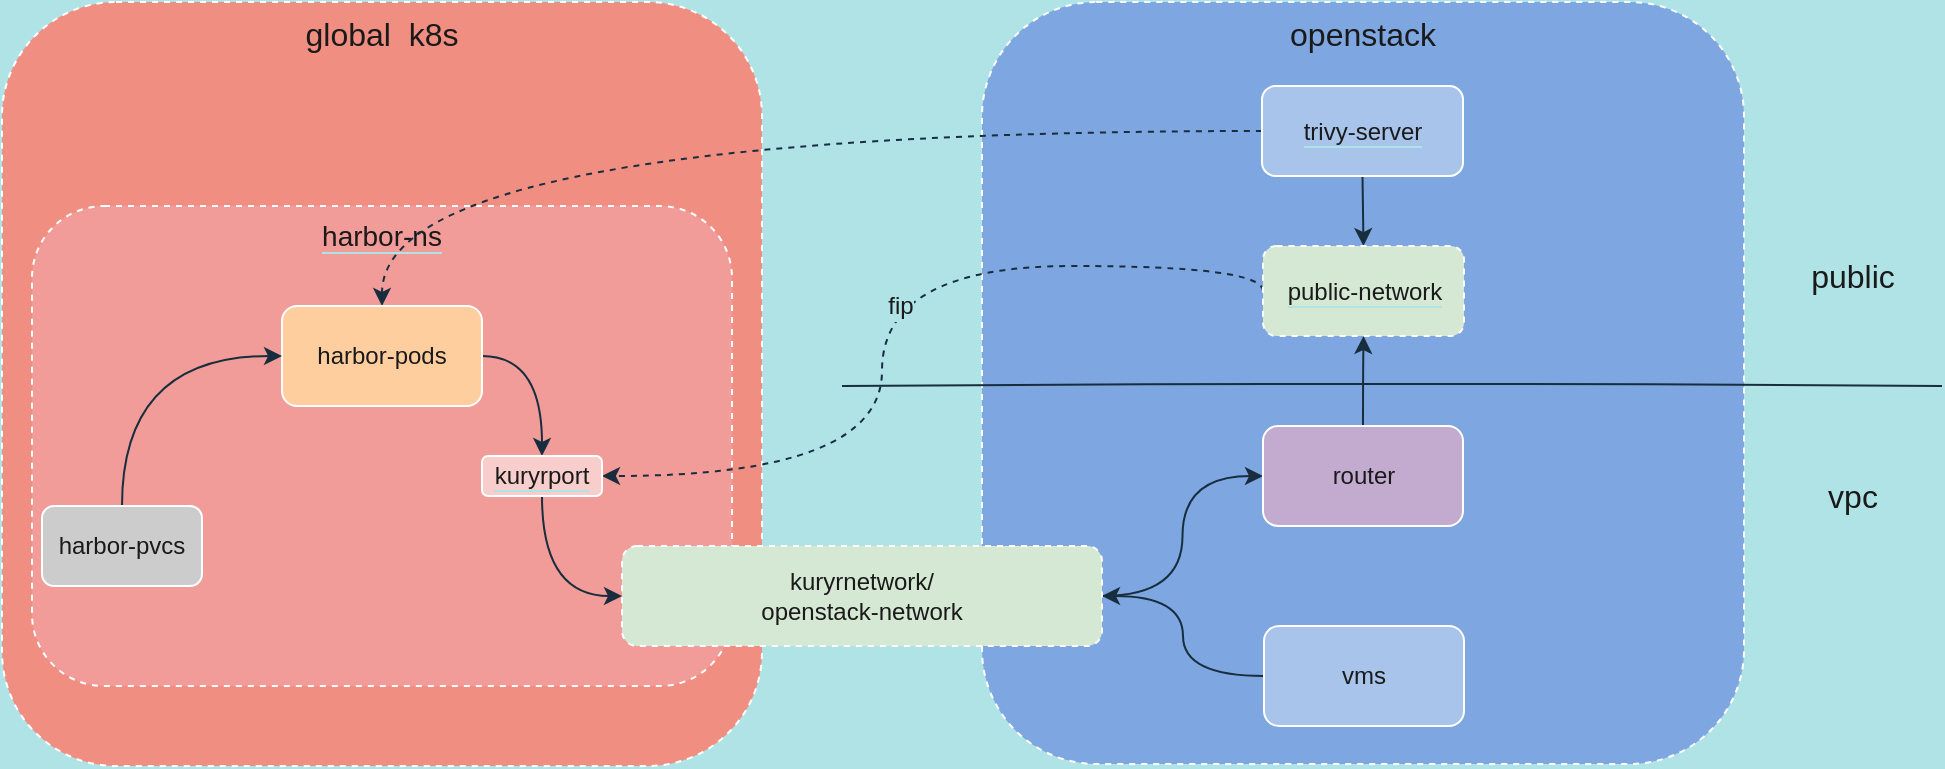 <mxfile version="20.5.3" type="github"><diagram id="Bw5U5ilo471GasQTLUOP" name="第 1 页"><mxGraphModel dx="1188" dy="711" grid="1" gridSize="10" guides="1" tooltips="1" connect="1" arrows="1" fold="1" page="1" pageScale="1" pageWidth="827" pageHeight="1169" background="#B0E3E6" math="0" shadow="0"><root><mxCell id="0"/><mxCell id="1" parent="0"/><mxCell id="jF7H6Y1LhgNsABGmbEs7-26" value="global &amp;nbsp;k8s" style="rounded=1;whiteSpace=wrap;html=1;fontSize=16;dashed=1;verticalAlign=top;fillColor=#F08E81;strokeColor=#FFFFFF;fontColor=#1A1A1A;" parent="1" vertex="1"><mxGeometry x="100" y="498" width="380" height="382" as="geometry"/></mxCell><mxCell id="jF7H6Y1LhgNsABGmbEs7-3" value="&lt;font style=&quot;font-size: 16px;&quot;&gt;openstack&lt;/font&gt;" style="whiteSpace=wrap;html=1;aspect=fixed;dashed=1;align=center;verticalAlign=top;rounded=1;fillColor=#7EA6E0;strokeColor=#FFFFFF;fontColor=#1A1A1A;" parent="1" vertex="1"><mxGeometry x="590" y="498" width="381" height="381" as="geometry"/></mxCell><mxCell id="jF7H6Y1LhgNsABGmbEs7-23" style="edgeStyle=orthogonalEdgeStyle;curved=1;rounded=1;orthogonalLoop=1;jettySize=auto;html=1;exitX=1;exitY=0.5;exitDx=0;exitDy=0;entryX=0;entryY=0.5;entryDx=0;entryDy=0;fontSize=16;labelBackgroundColor=#B0E3E6;strokeColor=#182E3E;fontColor=#1A1A1A;" parent="1" source="jF7H6Y1LhgNsABGmbEs7-5" target="jF7H6Y1LhgNsABGmbEs7-22" edge="1"><mxGeometry relative="1" as="geometry"/></mxCell><mxCell id="jF7H6Y1LhgNsABGmbEs7-9" value="" style="endArrow=none;html=1;rounded=1;fontSize=12;curved=1;labelBackgroundColor=#B0E3E6;strokeColor=#182E3E;fontColor=#1A1A1A;" parent="1" edge="1"><mxGeometry width="50" height="50" relative="1" as="geometry"><mxPoint x="520" y="690" as="sourcePoint"/><mxPoint x="1070" y="690" as="targetPoint"/><Array as="points"><mxPoint x="800" y="688"/></Array></mxGeometry></mxCell><mxCell id="jF7H6Y1LhgNsABGmbEs7-11" value="public" style="text;html=1;resizable=0;autosize=1;align=center;verticalAlign=middle;points=[];fillColor=none;strokeColor=none;rounded=1;fontSize=16;fontColor=#1A1A1A;" parent="1" vertex="1"><mxGeometry x="990" y="620" width="70" height="30" as="geometry"/></mxCell><mxCell id="jF7H6Y1LhgNsABGmbEs7-12" value="vpc" style="text;html=1;resizable=0;autosize=1;align=center;verticalAlign=middle;points=[];fillColor=none;strokeColor=none;rounded=1;fontSize=16;fontColor=#1A1A1A;" parent="1" vertex="1"><mxGeometry x="1000" y="730" width="50" height="30" as="geometry"/></mxCell><mxCell id="jF7H6Y1LhgNsABGmbEs7-24" style="edgeStyle=orthogonalEdgeStyle;curved=1;rounded=1;orthogonalLoop=1;jettySize=auto;html=1;exitX=0;exitY=0.5;exitDx=0;exitDy=0;entryX=1;entryY=0.5;entryDx=0;entryDy=0;fontSize=16;labelBackgroundColor=#B0E3E6;strokeColor=#182E3E;fontColor=#1A1A1A;" parent="1" source="jF7H6Y1LhgNsABGmbEs7-21" target="jF7H6Y1LhgNsABGmbEs7-5" edge="1"><mxGeometry relative="1" as="geometry"/></mxCell><mxCell id="jF7H6Y1LhgNsABGmbEs7-21" value="vms" style="rounded=1;whiteSpace=wrap;html=1;fontSize=12;fillColor=#A9C4EB;strokeColor=#FFFFFF;fontColor=#1A1A1A;" parent="1" vertex="1"><mxGeometry x="731" y="810" width="100" height="50" as="geometry"/></mxCell><mxCell id="jF7H6Y1LhgNsABGmbEs7-39" style="edgeStyle=orthogonalEdgeStyle;curved=1;rounded=1;orthogonalLoop=1;jettySize=auto;html=1;exitX=0.5;exitY=0;exitDx=0;exitDy=0;entryX=0.5;entryY=1;entryDx=0;entryDy=0;fontSize=14;labelBackgroundColor=#B0E3E6;strokeColor=#182E3E;fontColor=#1A1A1A;" parent="1" source="jF7H6Y1LhgNsABGmbEs7-22" target="jF7H6Y1LhgNsABGmbEs7-38" edge="1"><mxGeometry relative="1" as="geometry"/></mxCell><mxCell id="jF7H6Y1LhgNsABGmbEs7-22" value="router" style="rounded=1;whiteSpace=wrap;html=1;fontSize=12;fillColor=#C3ABD0;strokeColor=#FFFFFF;fontColor=#1A1A1A;" parent="1" vertex="1"><mxGeometry x="730.5" y="710" width="100" height="50" as="geometry"/></mxCell><mxCell id="jF7H6Y1LhgNsABGmbEs7-40" style="edgeStyle=orthogonalEdgeStyle;curved=1;rounded=1;orthogonalLoop=1;jettySize=auto;html=1;exitX=0.5;exitY=1;exitDx=0;exitDy=0;entryX=0.5;entryY=0;entryDx=0;entryDy=0;fontSize=14;labelBackgroundColor=#B0E3E6;strokeColor=#182E3E;fontColor=#1A1A1A;" parent="1" source="jF7H6Y1LhgNsABGmbEs7-34" target="jF7H6Y1LhgNsABGmbEs7-38" edge="1"><mxGeometry relative="1" as="geometry"/></mxCell><mxCell id="jF7H6Y1LhgNsABGmbEs7-43" value="&lt;span style=&quot;background-color: rgb(241, 156, 153);&quot;&gt;harbor-ns&lt;/span&gt;" style="rounded=1;whiteSpace=wrap;html=1;dashed=1;labelBackgroundColor=#B0E3E6;fontSize=14;verticalAlign=top;fillColor=#F19C99;strokeColor=#FFFFFF;fontColor=#1A1A1A;" parent="1" vertex="1"><mxGeometry x="115" y="600" width="350" height="240" as="geometry"/></mxCell><mxCell id="jF7H6Y1LhgNsABGmbEs7-44" style="edgeStyle=orthogonalEdgeStyle;curved=1;rounded=1;orthogonalLoop=1;jettySize=auto;html=1;exitX=0;exitY=0.5;exitDx=0;exitDy=0;entryX=0.5;entryY=0;entryDx=0;entryDy=0;dashed=1;fontSize=14;labelBackgroundColor=#B0E3E6;strokeColor=#182E3E;fontColor=#1A1A1A;" parent="1" source="jF7H6Y1LhgNsABGmbEs7-34" target="jF7H6Y1LhgNsABGmbEs7-14" edge="1"><mxGeometry relative="1" as="geometry"/></mxCell><mxCell id="jF7H6Y1LhgNsABGmbEs7-34" value="&lt;span style=&quot;background-color: rgb(169, 196, 235);&quot;&gt;trivy-server&lt;/span&gt;" style="rounded=1;whiteSpace=wrap;html=1;labelBackgroundColor=#B0E3E6;fontSize=12;fillColor=#A9C4EB;strokeColor=#FFFFFF;fontColor=#1A1A1A;" parent="1" vertex="1"><mxGeometry x="730" y="540" width="100.5" height="45" as="geometry"/></mxCell><mxCell id="jF7H6Y1LhgNsABGmbEs7-48" style="edgeStyle=orthogonalEdgeStyle;curved=1;rounded=1;orthogonalLoop=1;jettySize=auto;html=1;exitX=0;exitY=0.5;exitDx=0;exitDy=0;entryX=1;entryY=0.5;entryDx=0;entryDy=0;fontSize=12;dashed=1;labelBackgroundColor=#B0E3E6;strokeColor=#182E3E;fontColor=#1A1A1A;" parent="1" source="jF7H6Y1LhgNsABGmbEs7-38" target="jF7H6Y1LhgNsABGmbEs7-45" edge="1"><mxGeometry relative="1" as="geometry"><Array as="points"><mxPoint x="731" y="630"/><mxPoint x="540" y="630"/><mxPoint x="540" y="735"/></Array></mxGeometry></mxCell><mxCell id="jF7H6Y1LhgNsABGmbEs7-49" value="fip" style="edgeLabel;html=1;align=center;verticalAlign=middle;resizable=0;points=[];fontSize=12;labelBackgroundColor=#B0E3E6;fontColor=#1A1A1A;" parent="jF7H6Y1LhgNsABGmbEs7-48" vertex="1" connectable="0"><mxGeometry x="-0.005" y="9" relative="1" as="geometry"><mxPoint as="offset"/></mxGeometry></mxCell><mxCell id="jF7H6Y1LhgNsABGmbEs7-38" value="&lt;span style=&quot;background-color: rgb(213, 232, 212);&quot;&gt;public-network&lt;/span&gt;" style="rounded=1;whiteSpace=wrap;html=1;labelBackgroundColor=#B0E3E6;fontSize=12;dashed=1;fillColor=#D5E8D4;strokeColor=#FFFFFF;fontColor=#1A1A1A;" parent="1" vertex="1"><mxGeometry x="730.5" y="620" width="100.5" height="45" as="geometry"/></mxCell><mxCell id="jF7H6Y1LhgNsABGmbEs7-46" style="edgeStyle=orthogonalEdgeStyle;curved=1;rounded=1;orthogonalLoop=1;jettySize=auto;html=1;exitX=1;exitY=0.5;exitDx=0;exitDy=0;entryX=0.5;entryY=0;entryDx=0;entryDy=0;fontSize=12;labelBackgroundColor=#B0E3E6;strokeColor=#182E3E;fontColor=#1A1A1A;" parent="1" source="jF7H6Y1LhgNsABGmbEs7-14" target="jF7H6Y1LhgNsABGmbEs7-45" edge="1"><mxGeometry relative="1" as="geometry"/></mxCell><mxCell id="jF7H6Y1LhgNsABGmbEs7-14" value="harbor-pods" style="rounded=1;whiteSpace=wrap;html=1;fontSize=12;fillColor=#FFCE9F;strokeColor=#FFFFFF;fontColor=#1A1A1A;" parent="1" vertex="1"><mxGeometry x="240" y="650" width="100" height="50" as="geometry"/></mxCell><mxCell id="jF7H6Y1LhgNsABGmbEs7-28" style="edgeStyle=orthogonalEdgeStyle;curved=1;rounded=1;orthogonalLoop=1;jettySize=auto;html=1;exitX=0.5;exitY=0;exitDx=0;exitDy=0;entryX=0;entryY=0.5;entryDx=0;entryDy=0;fontSize=17;labelBackgroundColor=#B0E3E6;strokeColor=#182E3E;fontColor=#1A1A1A;" parent="1" source="jF7H6Y1LhgNsABGmbEs7-15" target="jF7H6Y1LhgNsABGmbEs7-14" edge="1"><mxGeometry relative="1" as="geometry"/></mxCell><mxCell id="jF7H6Y1LhgNsABGmbEs7-15" value="harbor-pvcs" style="rounded=1;whiteSpace=wrap;html=1;fontSize=12;fillColor=#CCCCCC;strokeColor=#FFFFFF;fontColor=#1A1A1A;" parent="1" vertex="1"><mxGeometry x="120" y="750" width="80" height="40" as="geometry"/></mxCell><mxCell id="jF7H6Y1LhgNsABGmbEs7-5" value="kuryrnetwork/&lt;br&gt;openstack-network" style="rounded=1;whiteSpace=wrap;html=1;fontSize=12;dashed=1;fillColor=#D5E8D4;strokeColor=#FFFFFF;fontColor=#1A1A1A;" parent="1" vertex="1"><mxGeometry x="410" y="770" width="240" height="50" as="geometry"/></mxCell><mxCell id="jF7H6Y1LhgNsABGmbEs7-47" style="edgeStyle=orthogonalEdgeStyle;curved=1;rounded=1;orthogonalLoop=1;jettySize=auto;html=1;exitX=0.5;exitY=1;exitDx=0;exitDy=0;entryX=0;entryY=0.5;entryDx=0;entryDy=0;fontSize=12;labelBackgroundColor=#B0E3E6;strokeColor=#182E3E;fontColor=#1A1A1A;" parent="1" source="jF7H6Y1LhgNsABGmbEs7-45" target="jF7H6Y1LhgNsABGmbEs7-5" edge="1"><mxGeometry relative="1" as="geometry"/></mxCell><mxCell id="jF7H6Y1LhgNsABGmbEs7-45" value="&lt;span style=&quot;background-color: rgb(248, 206, 204);&quot;&gt;kuryrport&lt;/span&gt;" style="rounded=1;whiteSpace=wrap;html=1;labelBackgroundColor=#B0E3E6;fontSize=12;fillColor=#F8CECC;strokeColor=#FFFFFF;fontColor=#1A1A1A;" parent="1" vertex="1"><mxGeometry x="340" y="725" width="60" height="20" as="geometry"/></mxCell></root></mxGraphModel></diagram></mxfile>